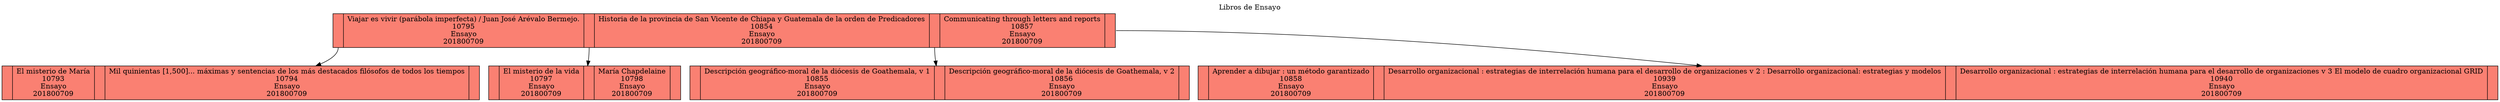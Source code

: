digraph G {
node [shape = record,height=.1 color=black fillcolor=salmon style=filled];
labelloc="t";
label="Libros de Ensayo";
node1[label = "<f0> |Viajar es vivir (parábola imperfecta) / Juan José Arévalo Bermejo.\n10795\nEnsayo\n201800709|<f1> |Historia de la provincia de San Vicente de Chiapa y Guatemala de la orden de Predicadores\n10854\nEnsayo\n201800709|<f2> |Communicating through letters and reports\n10857\nEnsayo\n201800709|<f3>"];
node2[label = "<f0> |El misterio de María\n10793\nEnsayo\n201800709|<f1> |Mil quinientas [1,500]... máximas y sentencias de los más destacados filósofos de todos los tiempos\n10794\nEnsayo\n201800709|<f2>"];
"node1":f0->"node2";
node3[label = "<f0> |El misterio de la vida\n10797\nEnsayo\n201800709|<f1> |María Chapdelaine\n10798\nEnsayo\n201800709|<f2>"];
"node1":f1->"node3";
node4[label = "<f0> |Descripción geográfico-moral de la diócesis de Goathemala, v 1\n10855\nEnsayo\n201800709|<f1> |Descripción geográfico-moral de la diócesis de Goathemala, v 2\n10856\nEnsayo\n201800709|<f2>"];
"node1":f2->"node4";
node5[label = "<f0> |Aprender a dibujar : un método garantizado\n10858\nEnsayo\n201800709|<f1> |Desarrollo organizacional : estrategias de interrelación humana para el desarrollo de organizaciones v 2 : Desarrollo organizacional: estrategias y modelos\n10939\nEnsayo\n201800709|<f2> |Desarrollo organizacional : estrategias de interrelación humana para el desarrollo de organizaciones v 3 El modelo de cuadro organizacional GRID\n10940\nEnsayo\n201800709|<f3>"];
"node1":f3->"node5";

}